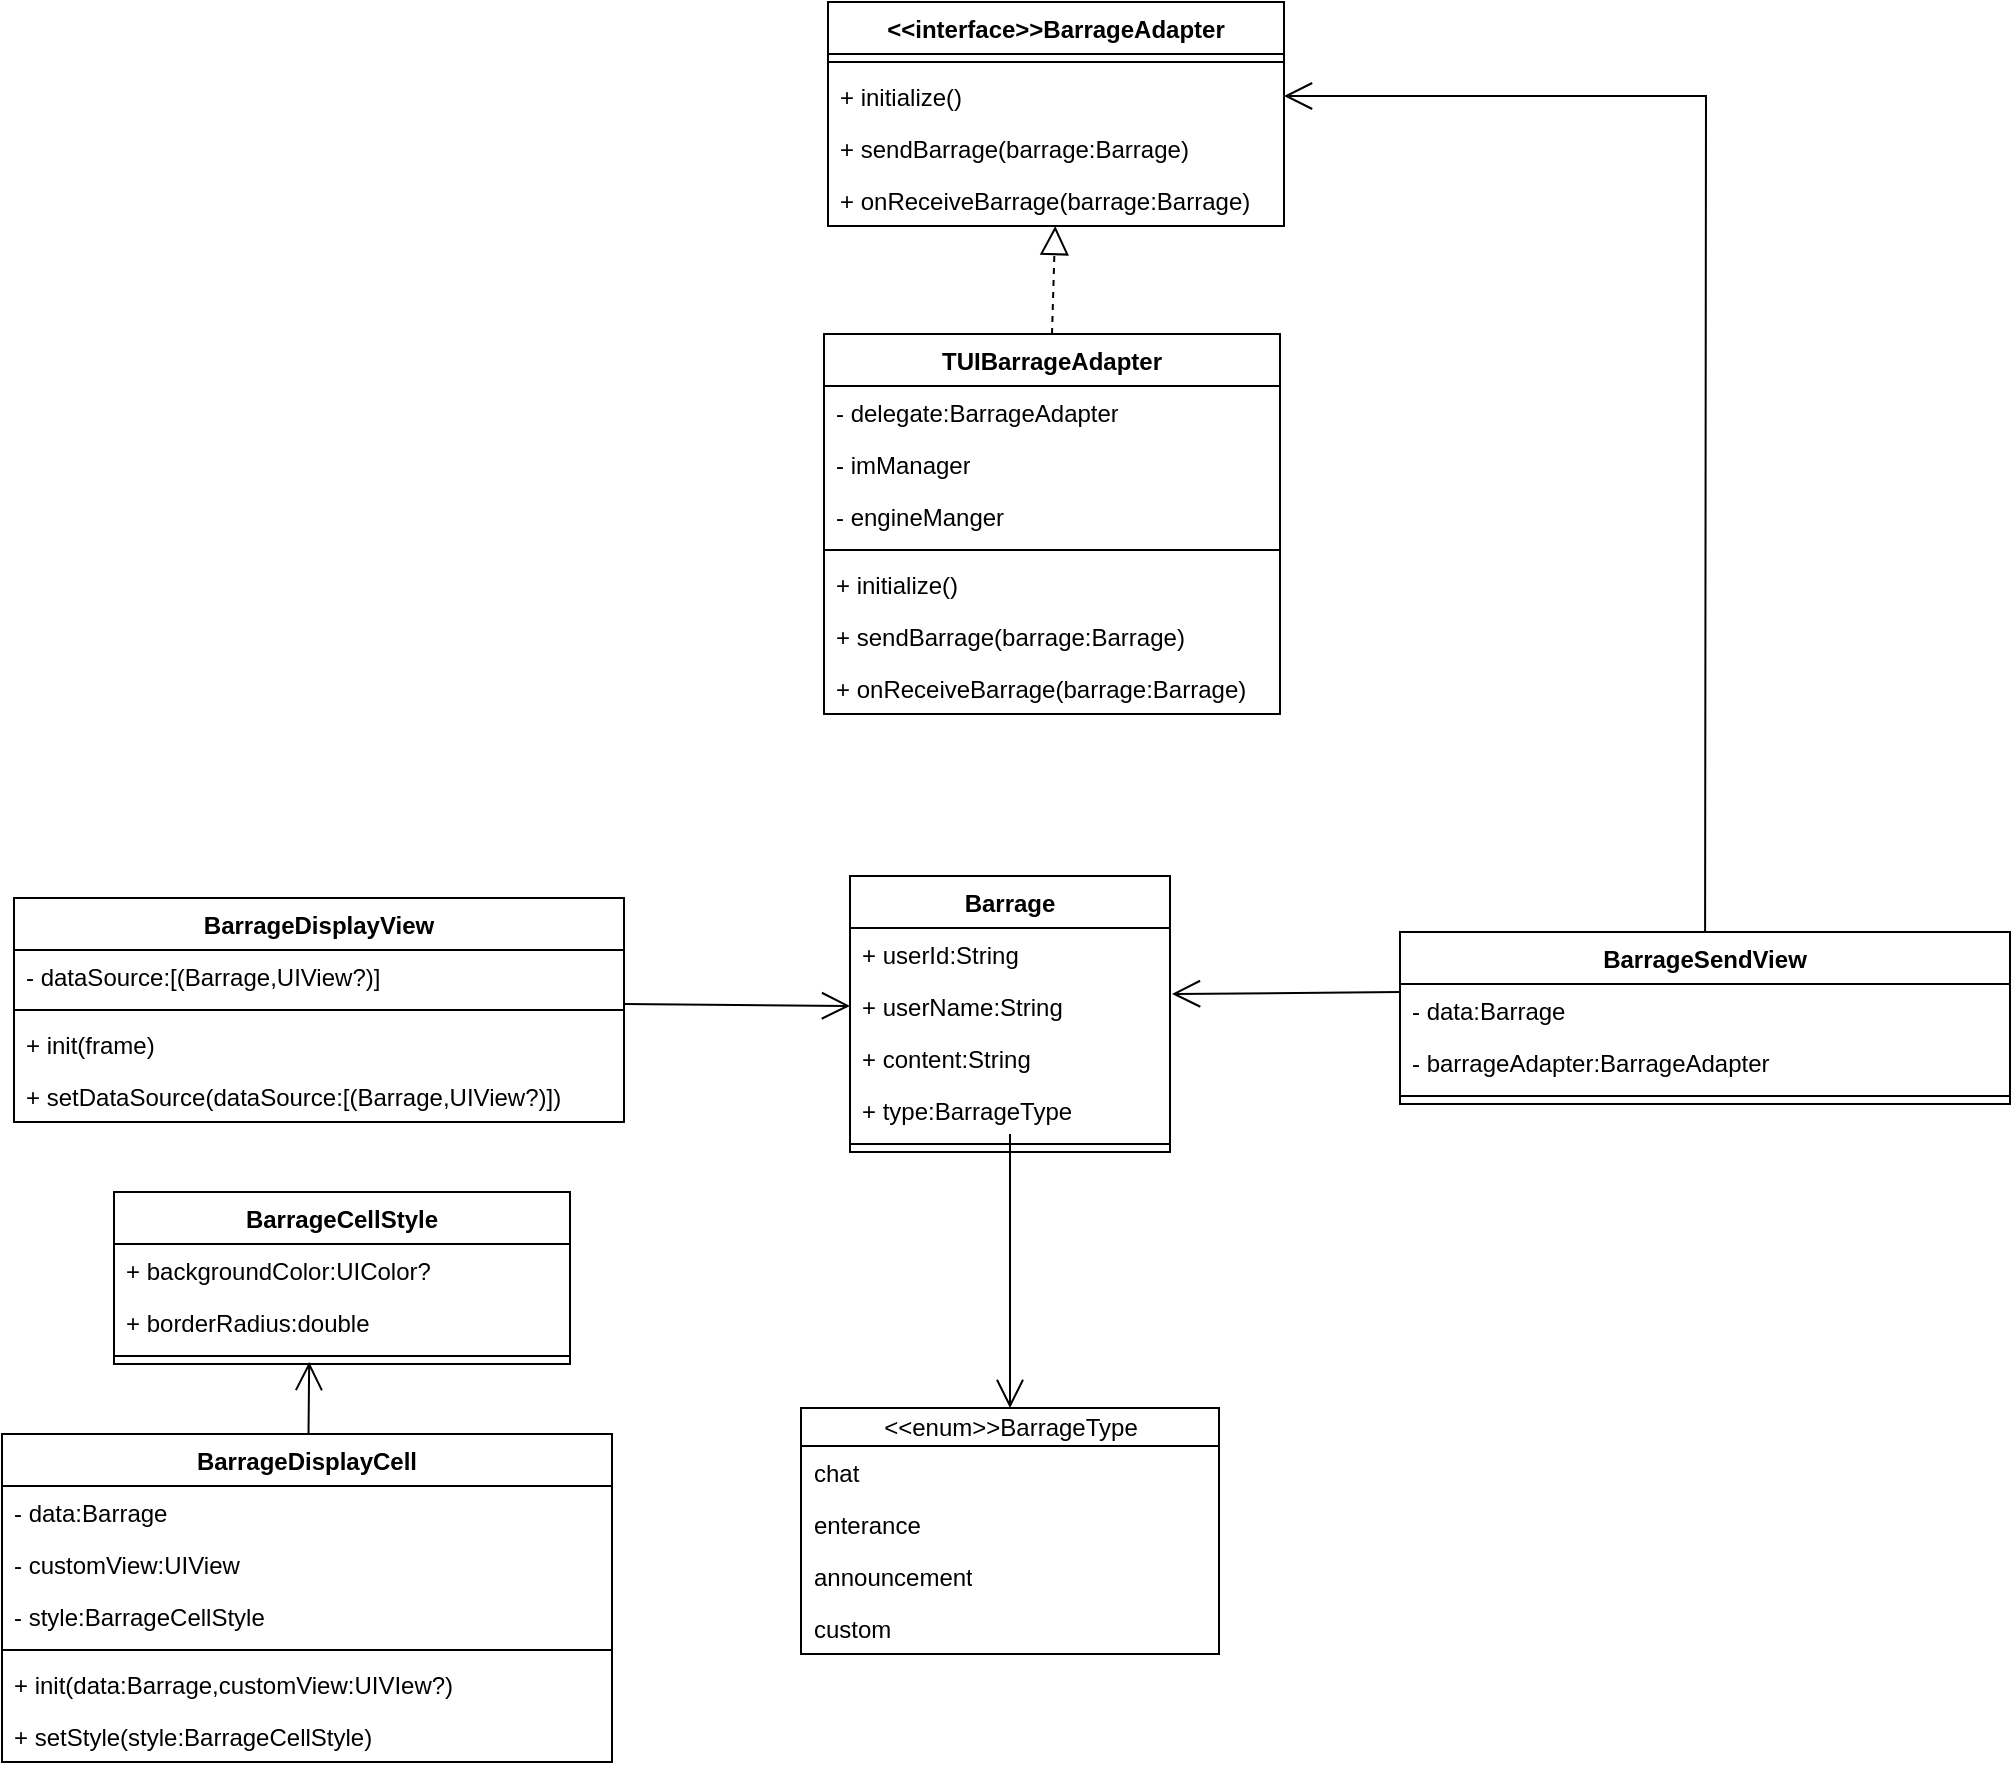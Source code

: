<mxfile version="24.0.5" type="github">
  <diagram name="第 1 页" id="fUKrgiZVZqlbqDF1et7b">
    <mxGraphModel dx="1853" dy="592" grid="0" gridSize="10" guides="1" tooltips="1" connect="1" arrows="1" fold="1" page="1" pageScale="1" pageWidth="827" pageHeight="1169" math="0" shadow="0">
      <root>
        <mxCell id="0" />
        <mxCell id="1" parent="0" />
        <mxCell id="-VTnpPls3833SP_yFUgL-69" value="&amp;lt;&amp;lt;interface&amp;gt;&amp;gt;BarrageAdapter" style="swimlane;fontStyle=1;align=center;verticalAlign=top;childLayout=stackLayout;horizontal=1;startSize=26;horizontalStack=0;resizeParent=1;resizeParentMax=0;resizeLast=0;collapsible=1;marginBottom=0;whiteSpace=wrap;html=1;" vertex="1" parent="1">
          <mxGeometry x="277" y="113" width="228" height="112" as="geometry" />
        </mxCell>
        <mxCell id="-VTnpPls3833SP_yFUgL-70" value="" style="line;strokeWidth=1;fillColor=none;align=left;verticalAlign=middle;spacingTop=-1;spacingLeft=3;spacingRight=3;rotatable=0;labelPosition=right;points=[];portConstraint=eastwest;strokeColor=inherit;" vertex="1" parent="-VTnpPls3833SP_yFUgL-69">
          <mxGeometry y="26" width="228" height="8" as="geometry" />
        </mxCell>
        <mxCell id="-VTnpPls3833SP_yFUgL-184" value="+ initialize()" style="text;strokeColor=none;fillColor=none;align=left;verticalAlign=top;spacingLeft=4;spacingRight=4;overflow=hidden;rotatable=0;points=[[0,0.5],[1,0.5]];portConstraint=eastwest;whiteSpace=wrap;html=1;" vertex="1" parent="-VTnpPls3833SP_yFUgL-69">
          <mxGeometry y="34" width="228" height="26" as="geometry" />
        </mxCell>
        <mxCell id="-VTnpPls3833SP_yFUgL-71" value="+ sendBarrage(barrage:Barrage)" style="text;strokeColor=none;fillColor=none;align=left;verticalAlign=top;spacingLeft=4;spacingRight=4;overflow=hidden;rotatable=0;points=[[0,0.5],[1,0.5]];portConstraint=eastwest;whiteSpace=wrap;html=1;" vertex="1" parent="-VTnpPls3833SP_yFUgL-69">
          <mxGeometry y="60" width="228" height="26" as="geometry" />
        </mxCell>
        <mxCell id="-VTnpPls3833SP_yFUgL-72" value="+ onReceiveBarrage(barrage:Barrage)" style="text;strokeColor=none;fillColor=none;align=left;verticalAlign=top;spacingLeft=4;spacingRight=4;overflow=hidden;rotatable=0;points=[[0,0.5],[1,0.5]];portConstraint=eastwest;whiteSpace=wrap;html=1;" vertex="1" parent="-VTnpPls3833SP_yFUgL-69">
          <mxGeometry y="86" width="228" height="26" as="geometry" />
        </mxCell>
        <mxCell id="-VTnpPls3833SP_yFUgL-73" value="TUIBarrageAdapter" style="swimlane;fontStyle=1;align=center;verticalAlign=top;childLayout=stackLayout;horizontal=1;startSize=26;horizontalStack=0;resizeParent=1;resizeParentMax=0;resizeLast=0;collapsible=1;marginBottom=0;whiteSpace=wrap;html=1;" vertex="1" parent="1">
          <mxGeometry x="275" y="279" width="228" height="190" as="geometry" />
        </mxCell>
        <mxCell id="-VTnpPls3833SP_yFUgL-74" value="- delegate:BarrageAdapter" style="text;strokeColor=none;fillColor=none;align=left;verticalAlign=top;spacingLeft=4;spacingRight=4;overflow=hidden;rotatable=0;points=[[0,0.5],[1,0.5]];portConstraint=eastwest;whiteSpace=wrap;html=1;" vertex="1" parent="-VTnpPls3833SP_yFUgL-73">
          <mxGeometry y="26" width="228" height="26" as="geometry" />
        </mxCell>
        <mxCell id="-VTnpPls3833SP_yFUgL-75" value="- imManager" style="text;strokeColor=none;fillColor=none;align=left;verticalAlign=top;spacingLeft=4;spacingRight=4;overflow=hidden;rotatable=0;points=[[0,0.5],[1,0.5]];portConstraint=eastwest;whiteSpace=wrap;html=1;" vertex="1" parent="-VTnpPls3833SP_yFUgL-73">
          <mxGeometry y="52" width="228" height="26" as="geometry" />
        </mxCell>
        <mxCell id="-VTnpPls3833SP_yFUgL-76" value="- engineManger" style="text;strokeColor=none;fillColor=none;align=left;verticalAlign=top;spacingLeft=4;spacingRight=4;overflow=hidden;rotatable=0;points=[[0,0.5],[1,0.5]];portConstraint=eastwest;whiteSpace=wrap;html=1;" vertex="1" parent="-VTnpPls3833SP_yFUgL-73">
          <mxGeometry y="78" width="228" height="26" as="geometry" />
        </mxCell>
        <mxCell id="-VTnpPls3833SP_yFUgL-77" value="" style="line;strokeWidth=1;fillColor=none;align=left;verticalAlign=middle;spacingTop=-1;spacingLeft=3;spacingRight=3;rotatable=0;labelPosition=right;points=[];portConstraint=eastwest;strokeColor=inherit;" vertex="1" parent="-VTnpPls3833SP_yFUgL-73">
          <mxGeometry y="104" width="228" height="8" as="geometry" />
        </mxCell>
        <mxCell id="-VTnpPls3833SP_yFUgL-185" value="+ initialize()" style="text;strokeColor=none;fillColor=none;align=left;verticalAlign=top;spacingLeft=4;spacingRight=4;overflow=hidden;rotatable=0;points=[[0,0.5],[1,0.5]];portConstraint=eastwest;whiteSpace=wrap;html=1;" vertex="1" parent="-VTnpPls3833SP_yFUgL-73">
          <mxGeometry y="112" width="228" height="26" as="geometry" />
        </mxCell>
        <mxCell id="-VTnpPls3833SP_yFUgL-78" value="+ sendBarrage(barrage:Barrage)" style="text;strokeColor=none;fillColor=none;align=left;verticalAlign=top;spacingLeft=4;spacingRight=4;overflow=hidden;rotatable=0;points=[[0,0.5],[1,0.5]];portConstraint=eastwest;whiteSpace=wrap;html=1;" vertex="1" parent="-VTnpPls3833SP_yFUgL-73">
          <mxGeometry y="138" width="228" height="26" as="geometry" />
        </mxCell>
        <mxCell id="-VTnpPls3833SP_yFUgL-79" value="+ onReceiveBarrage(barrage:Barrage)" style="text;strokeColor=none;fillColor=none;align=left;verticalAlign=top;spacingLeft=4;spacingRight=4;overflow=hidden;rotatable=0;points=[[0,0.5],[1,0.5]];portConstraint=eastwest;whiteSpace=wrap;html=1;" vertex="1" parent="-VTnpPls3833SP_yFUgL-73">
          <mxGeometry y="164" width="228" height="26" as="geometry" />
        </mxCell>
        <mxCell id="-VTnpPls3833SP_yFUgL-80" value="" style="endArrow=block;dashed=1;endFill=0;endSize=12;html=1;rounded=0;exitX=0.5;exitY=0;exitDx=0;exitDy=0;" edge="1" parent="1" source="-VTnpPls3833SP_yFUgL-73" target="-VTnpPls3833SP_yFUgL-72">
          <mxGeometry width="160" relative="1" as="geometry">
            <mxPoint x="389" y="286" as="sourcePoint" />
            <mxPoint x="632" y="281" as="targetPoint" />
          </mxGeometry>
        </mxCell>
        <mxCell id="-VTnpPls3833SP_yFUgL-149" value="BarrageDisplayView" style="swimlane;fontStyle=1;align=center;verticalAlign=top;childLayout=stackLayout;horizontal=1;startSize=26;horizontalStack=0;resizeParent=1;resizeParentMax=0;resizeLast=0;collapsible=1;marginBottom=0;whiteSpace=wrap;html=1;" vertex="1" parent="1">
          <mxGeometry x="-130" y="561" width="305" height="112" as="geometry" />
        </mxCell>
        <mxCell id="-VTnpPls3833SP_yFUgL-150" value="- dataSource:[(Barrage,UIView?)]" style="text;strokeColor=none;fillColor=none;align=left;verticalAlign=top;spacingLeft=4;spacingRight=4;overflow=hidden;rotatable=0;points=[[0,0.5],[1,0.5]];portConstraint=eastwest;whiteSpace=wrap;html=1;" vertex="1" parent="-VTnpPls3833SP_yFUgL-149">
          <mxGeometry y="26" width="305" height="26" as="geometry" />
        </mxCell>
        <mxCell id="-VTnpPls3833SP_yFUgL-151" value="" style="line;strokeWidth=1;fillColor=none;align=left;verticalAlign=middle;spacingTop=-1;spacingLeft=3;spacingRight=3;rotatable=0;labelPosition=right;points=[];portConstraint=eastwest;strokeColor=inherit;" vertex="1" parent="-VTnpPls3833SP_yFUgL-149">
          <mxGeometry y="52" width="305" height="8" as="geometry" />
        </mxCell>
        <mxCell id="-VTnpPls3833SP_yFUgL-152" value="+ init(frame)" style="text;strokeColor=none;fillColor=none;align=left;verticalAlign=top;spacingLeft=4;spacingRight=4;overflow=hidden;rotatable=0;points=[[0,0.5],[1,0.5]];portConstraint=eastwest;whiteSpace=wrap;html=1;" vertex="1" parent="-VTnpPls3833SP_yFUgL-149">
          <mxGeometry y="60" width="305" height="26" as="geometry" />
        </mxCell>
        <mxCell id="-VTnpPls3833SP_yFUgL-153" value="+ setDataSource(dataSource:[(Barrage,UIView?)])" style="text;strokeColor=none;fillColor=none;align=left;verticalAlign=top;spacingLeft=4;spacingRight=4;overflow=hidden;rotatable=0;points=[[0,0.5],[1,0.5]];portConstraint=eastwest;whiteSpace=wrap;html=1;" vertex="1" parent="-VTnpPls3833SP_yFUgL-149">
          <mxGeometry y="86" width="305" height="26" as="geometry" />
        </mxCell>
        <mxCell id="-VTnpPls3833SP_yFUgL-154" value="Barrage" style="swimlane;fontStyle=1;align=center;verticalAlign=top;childLayout=stackLayout;horizontal=1;startSize=26;horizontalStack=0;resizeParent=1;resizeParentMax=0;resizeLast=0;collapsible=1;marginBottom=0;whiteSpace=wrap;html=1;" vertex="1" parent="1">
          <mxGeometry x="288" y="550" width="160" height="138" as="geometry" />
        </mxCell>
        <mxCell id="-VTnpPls3833SP_yFUgL-155" value="+ userId:String" style="text;strokeColor=none;fillColor=none;align=left;verticalAlign=top;spacingLeft=4;spacingRight=4;overflow=hidden;rotatable=0;points=[[0,0.5],[1,0.5]];portConstraint=eastwest;whiteSpace=wrap;html=1;" vertex="1" parent="-VTnpPls3833SP_yFUgL-154">
          <mxGeometry y="26" width="160" height="26" as="geometry" />
        </mxCell>
        <mxCell id="-VTnpPls3833SP_yFUgL-156" value="+ userName:String&lt;div&gt;&lt;br&gt;&lt;/div&gt;" style="text;strokeColor=none;fillColor=none;align=left;verticalAlign=top;spacingLeft=4;spacingRight=4;overflow=hidden;rotatable=0;points=[[0,0.5],[1,0.5]];portConstraint=eastwest;whiteSpace=wrap;html=1;" vertex="1" parent="-VTnpPls3833SP_yFUgL-154">
          <mxGeometry y="52" width="160" height="26" as="geometry" />
        </mxCell>
        <mxCell id="-VTnpPls3833SP_yFUgL-157" value="+ content:String" style="text;strokeColor=none;fillColor=none;align=left;verticalAlign=top;spacingLeft=4;spacingRight=4;overflow=hidden;rotatable=0;points=[[0,0.5],[1,0.5]];portConstraint=eastwest;whiteSpace=wrap;html=1;" vertex="1" parent="-VTnpPls3833SP_yFUgL-154">
          <mxGeometry y="78" width="160" height="26" as="geometry" />
        </mxCell>
        <mxCell id="-VTnpPls3833SP_yFUgL-158" value="+ type:BarrageType" style="text;strokeColor=none;fillColor=none;align=left;verticalAlign=top;spacingLeft=4;spacingRight=4;overflow=hidden;rotatable=0;points=[[0,0.5],[1,0.5]];portConstraint=eastwest;whiteSpace=wrap;html=1;" vertex="1" parent="-VTnpPls3833SP_yFUgL-154">
          <mxGeometry y="104" width="160" height="26" as="geometry" />
        </mxCell>
        <mxCell id="-VTnpPls3833SP_yFUgL-159" value="" style="line;strokeWidth=1;fillColor=none;align=left;verticalAlign=middle;spacingTop=-1;spacingLeft=3;spacingRight=3;rotatable=0;labelPosition=right;points=[];portConstraint=eastwest;strokeColor=inherit;" vertex="1" parent="-VTnpPls3833SP_yFUgL-154">
          <mxGeometry y="130" width="160" height="8" as="geometry" />
        </mxCell>
        <mxCell id="-VTnpPls3833SP_yFUgL-160" value="&amp;lt;&amp;lt;enum&amp;gt;&amp;gt;BarrageType" style="swimlane;fontStyle=0;childLayout=stackLayout;horizontal=1;startSize=19;fillColor=none;horizontalStack=0;resizeParent=1;resizeParentMax=0;resizeLast=0;collapsible=1;marginBottom=0;whiteSpace=wrap;html=1;" vertex="1" parent="1">
          <mxGeometry x="263.5" y="816" width="209" height="123" as="geometry" />
        </mxCell>
        <mxCell id="-VTnpPls3833SP_yFUgL-161" value="chat" style="text;strokeColor=none;fillColor=none;align=left;verticalAlign=top;spacingLeft=4;spacingRight=4;overflow=hidden;rotatable=0;points=[[0,0.5],[1,0.5]];portConstraint=eastwest;whiteSpace=wrap;html=1;" vertex="1" parent="-VTnpPls3833SP_yFUgL-160">
          <mxGeometry y="19" width="209" height="26" as="geometry" />
        </mxCell>
        <mxCell id="-VTnpPls3833SP_yFUgL-162" value="enterance" style="text;strokeColor=none;fillColor=none;align=left;verticalAlign=top;spacingLeft=4;spacingRight=4;overflow=hidden;rotatable=0;points=[[0,0.5],[1,0.5]];portConstraint=eastwest;whiteSpace=wrap;html=1;" vertex="1" parent="-VTnpPls3833SP_yFUgL-160">
          <mxGeometry y="45" width="209" height="26" as="geometry" />
        </mxCell>
        <mxCell id="-VTnpPls3833SP_yFUgL-163" value="announcement" style="text;strokeColor=none;fillColor=none;align=left;verticalAlign=top;spacingLeft=4;spacingRight=4;overflow=hidden;rotatable=0;points=[[0,0.5],[1,0.5]];portConstraint=eastwest;whiteSpace=wrap;html=1;" vertex="1" parent="-VTnpPls3833SP_yFUgL-160">
          <mxGeometry y="71" width="209" height="26" as="geometry" />
        </mxCell>
        <mxCell id="-VTnpPls3833SP_yFUgL-164" value="custom" style="text;strokeColor=none;fillColor=none;align=left;verticalAlign=top;spacingLeft=4;spacingRight=4;overflow=hidden;rotatable=0;points=[[0,0.5],[1,0.5]];portConstraint=eastwest;whiteSpace=wrap;html=1;" vertex="1" parent="-VTnpPls3833SP_yFUgL-160">
          <mxGeometry y="97" width="209" height="26" as="geometry" />
        </mxCell>
        <mxCell id="-VTnpPls3833SP_yFUgL-165" value="" style="endArrow=open;endFill=1;endSize=12;html=1;rounded=0;exitX=0.5;exitY=0.962;exitDx=0;exitDy=0;exitPerimeter=0;entryX=0.5;entryY=0;entryDx=0;entryDy=0;" edge="1" parent="1" source="-VTnpPls3833SP_yFUgL-158" target="-VTnpPls3833SP_yFUgL-160">
          <mxGeometry width="160" relative="1" as="geometry">
            <mxPoint x="102" y="755" as="sourcePoint" />
            <mxPoint x="284" y="781" as="targetPoint" />
          </mxGeometry>
        </mxCell>
        <mxCell id="-VTnpPls3833SP_yFUgL-166" value="BarrageDisplayCell" style="swimlane;fontStyle=1;align=center;verticalAlign=top;childLayout=stackLayout;horizontal=1;startSize=26;horizontalStack=0;resizeParent=1;resizeParentMax=0;resizeLast=0;collapsible=1;marginBottom=0;whiteSpace=wrap;html=1;" vertex="1" parent="1">
          <mxGeometry x="-136" y="829" width="305" height="164" as="geometry" />
        </mxCell>
        <mxCell id="-VTnpPls3833SP_yFUgL-167" value="- data:Barrage" style="text;strokeColor=none;fillColor=none;align=left;verticalAlign=top;spacingLeft=4;spacingRight=4;overflow=hidden;rotatable=0;points=[[0,0.5],[1,0.5]];portConstraint=eastwest;whiteSpace=wrap;html=1;" vertex="1" parent="-VTnpPls3833SP_yFUgL-166">
          <mxGeometry y="26" width="305" height="26" as="geometry" />
        </mxCell>
        <mxCell id="-VTnpPls3833SP_yFUgL-168" value="- customView:UIView" style="text;strokeColor=none;fillColor=none;align=left;verticalAlign=top;spacingLeft=4;spacingRight=4;overflow=hidden;rotatable=0;points=[[0,0.5],[1,0.5]];portConstraint=eastwest;whiteSpace=wrap;html=1;" vertex="1" parent="-VTnpPls3833SP_yFUgL-166">
          <mxGeometry y="52" width="305" height="26" as="geometry" />
        </mxCell>
        <mxCell id="-VTnpPls3833SP_yFUgL-169" value="- style:BarrageCellStyle" style="text;strokeColor=none;fillColor=none;align=left;verticalAlign=top;spacingLeft=4;spacingRight=4;overflow=hidden;rotatable=0;points=[[0,0.5],[1,0.5]];portConstraint=eastwest;whiteSpace=wrap;html=1;" vertex="1" parent="-VTnpPls3833SP_yFUgL-166">
          <mxGeometry y="78" width="305" height="26" as="geometry" />
        </mxCell>
        <mxCell id="-VTnpPls3833SP_yFUgL-170" value="" style="line;strokeWidth=1;fillColor=none;align=left;verticalAlign=middle;spacingTop=-1;spacingLeft=3;spacingRight=3;rotatable=0;labelPosition=right;points=[];portConstraint=eastwest;strokeColor=inherit;" vertex="1" parent="-VTnpPls3833SP_yFUgL-166">
          <mxGeometry y="104" width="305" height="8" as="geometry" />
        </mxCell>
        <mxCell id="-VTnpPls3833SP_yFUgL-171" value="+ init(data:Barrage,customView:UIVIew?)" style="text;strokeColor=none;fillColor=none;align=left;verticalAlign=top;spacingLeft=4;spacingRight=4;overflow=hidden;rotatable=0;points=[[0,0.5],[1,0.5]];portConstraint=eastwest;whiteSpace=wrap;html=1;" vertex="1" parent="-VTnpPls3833SP_yFUgL-166">
          <mxGeometry y="112" width="305" height="26" as="geometry" />
        </mxCell>
        <mxCell id="-VTnpPls3833SP_yFUgL-172" value="+ setStyle(style:BarrageCellStyle)" style="text;strokeColor=none;fillColor=none;align=left;verticalAlign=top;spacingLeft=4;spacingRight=4;overflow=hidden;rotatable=0;points=[[0,0.5],[1,0.5]];portConstraint=eastwest;whiteSpace=wrap;html=1;" vertex="1" parent="-VTnpPls3833SP_yFUgL-166">
          <mxGeometry y="138" width="305" height="26" as="geometry" />
        </mxCell>
        <mxCell id="-VTnpPls3833SP_yFUgL-173" value="BarrageCellStyle" style="swimlane;fontStyle=1;align=center;verticalAlign=top;childLayout=stackLayout;horizontal=1;startSize=26;horizontalStack=0;resizeParent=1;resizeParentMax=0;resizeLast=0;collapsible=1;marginBottom=0;whiteSpace=wrap;html=1;" vertex="1" parent="1">
          <mxGeometry x="-80" y="708" width="228" height="86" as="geometry" />
        </mxCell>
        <mxCell id="-VTnpPls3833SP_yFUgL-174" value="+ backgroundColor:UIColor?" style="text;strokeColor=none;fillColor=none;align=left;verticalAlign=top;spacingLeft=4;spacingRight=4;overflow=hidden;rotatable=0;points=[[0,0.5],[1,0.5]];portConstraint=eastwest;whiteSpace=wrap;html=1;" vertex="1" parent="-VTnpPls3833SP_yFUgL-173">
          <mxGeometry y="26" width="228" height="26" as="geometry" />
        </mxCell>
        <mxCell id="-VTnpPls3833SP_yFUgL-175" value="+ borderRadius:double" style="text;strokeColor=none;fillColor=none;align=left;verticalAlign=top;spacingLeft=4;spacingRight=4;overflow=hidden;rotatable=0;points=[[0,0.5],[1,0.5]];portConstraint=eastwest;whiteSpace=wrap;html=1;" vertex="1" parent="-VTnpPls3833SP_yFUgL-173">
          <mxGeometry y="52" width="228" height="26" as="geometry" />
        </mxCell>
        <mxCell id="-VTnpPls3833SP_yFUgL-176" value="" style="line;strokeWidth=1;fillColor=none;align=left;verticalAlign=middle;spacingTop=-1;spacingLeft=3;spacingRight=3;rotatable=0;labelPosition=right;points=[];portConstraint=eastwest;strokeColor=inherit;" vertex="1" parent="-VTnpPls3833SP_yFUgL-173">
          <mxGeometry y="78" width="228" height="8" as="geometry" />
        </mxCell>
        <mxCell id="-VTnpPls3833SP_yFUgL-177" value="" style="endArrow=open;endFill=1;endSize=12;html=1;rounded=0;entryX=0.428;entryY=0.875;entryDx=0;entryDy=0;entryPerimeter=0;" edge="1" parent="1" source="-VTnpPls3833SP_yFUgL-166" target="-VTnpPls3833SP_yFUgL-176">
          <mxGeometry width="160" relative="1" as="geometry">
            <mxPoint x="-233" y="832" as="sourcePoint" />
            <mxPoint x="-73" y="832" as="targetPoint" />
          </mxGeometry>
        </mxCell>
        <mxCell id="-VTnpPls3833SP_yFUgL-178" value="BarrageSendView" style="swimlane;fontStyle=1;align=center;verticalAlign=top;childLayout=stackLayout;horizontal=1;startSize=26;horizontalStack=0;resizeParent=1;resizeParentMax=0;resizeLast=0;collapsible=1;marginBottom=0;whiteSpace=wrap;html=1;" vertex="1" parent="1">
          <mxGeometry x="563" y="578" width="305" height="86" as="geometry" />
        </mxCell>
        <mxCell id="-VTnpPls3833SP_yFUgL-179" value="- data:Barrage" style="text;strokeColor=none;fillColor=none;align=left;verticalAlign=top;spacingLeft=4;spacingRight=4;overflow=hidden;rotatable=0;points=[[0,0.5],[1,0.5]];portConstraint=eastwest;whiteSpace=wrap;html=1;" vertex="1" parent="-VTnpPls3833SP_yFUgL-178">
          <mxGeometry y="26" width="305" height="26" as="geometry" />
        </mxCell>
        <mxCell id="-VTnpPls3833SP_yFUgL-183" value="- barrageAdapter:BarrageAdapter" style="text;strokeColor=none;fillColor=none;align=left;verticalAlign=top;spacingLeft=4;spacingRight=4;overflow=hidden;rotatable=0;points=[[0,0.5],[1,0.5]];portConstraint=eastwest;whiteSpace=wrap;html=1;" vertex="1" parent="-VTnpPls3833SP_yFUgL-178">
          <mxGeometry y="52" width="305" height="26" as="geometry" />
        </mxCell>
        <mxCell id="-VTnpPls3833SP_yFUgL-180" value="" style="line;strokeWidth=1;fillColor=none;align=left;verticalAlign=middle;spacingTop=-1;spacingLeft=3;spacingRight=3;rotatable=0;labelPosition=right;points=[];portConstraint=eastwest;strokeColor=inherit;" vertex="1" parent="-VTnpPls3833SP_yFUgL-178">
          <mxGeometry y="78" width="305" height="8" as="geometry" />
        </mxCell>
        <mxCell id="-VTnpPls3833SP_yFUgL-181" value="" style="endArrow=open;endFill=1;endSize=12;html=1;rounded=0;entryX=0;entryY=0.5;entryDx=0;entryDy=0;exitX=1;exitY=0.125;exitDx=0;exitDy=0;exitPerimeter=0;" edge="1" parent="1" source="-VTnpPls3833SP_yFUgL-151" target="-VTnpPls3833SP_yFUgL-156">
          <mxGeometry width="160" relative="1" as="geometry">
            <mxPoint x="184" y="612" as="sourcePoint" />
            <mxPoint x="357" y="733" as="targetPoint" />
          </mxGeometry>
        </mxCell>
        <mxCell id="-VTnpPls3833SP_yFUgL-182" value="" style="endArrow=open;endFill=1;endSize=12;html=1;rounded=0;exitX=0;exitY=0.154;exitDx=0;exitDy=0;exitPerimeter=0;" edge="1" parent="1" source="-VTnpPls3833SP_yFUgL-179">
          <mxGeometry width="160" relative="1" as="geometry">
            <mxPoint x="185" y="624" as="sourcePoint" />
            <mxPoint x="449" y="609" as="targetPoint" />
          </mxGeometry>
        </mxCell>
        <mxCell id="-VTnpPls3833SP_yFUgL-186" value="" style="endArrow=open;endFill=1;endSize=12;html=1;rounded=0;entryX=1;entryY=0.5;entryDx=0;entryDy=0;" edge="1" parent="1" source="-VTnpPls3833SP_yFUgL-178" target="-VTnpPls3833SP_yFUgL-184">
          <mxGeometry width="160" relative="1" as="geometry">
            <mxPoint x="623" y="445" as="sourcePoint" />
            <mxPoint x="783" y="445" as="targetPoint" />
            <Array as="points">
              <mxPoint x="716" y="160" />
            </Array>
          </mxGeometry>
        </mxCell>
      </root>
    </mxGraphModel>
  </diagram>
</mxfile>
